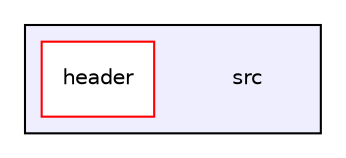 digraph "src" {
  compound=true
  node [ fontsize="10", fontname="Helvetica"];
  edge [ labelfontsize="10", labelfontname="Helvetica"];
  subgraph clusterdir_68267d1309a1af8e8297ef4c3efbcdba {
    graph [ bgcolor="#eeeeff", pencolor="black", label="" URL="dir_68267d1309a1af8e8297ef4c3efbcdba.html"];
    dir_68267d1309a1af8e8297ef4c3efbcdba [shape=plaintext label="src"];
  dir_8408bad1c8b66572738be7dc5ba73ab6 [shape=box label="header" fillcolor="white" style="filled" color="red" URL="dir_8408bad1c8b66572738be7dc5ba73ab6.html"];
  }
}
